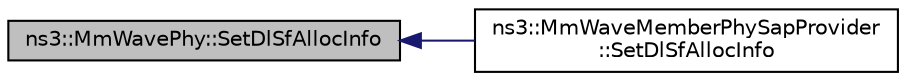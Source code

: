 digraph "ns3::MmWavePhy::SetDlSfAllocInfo"
{
  edge [fontname="Helvetica",fontsize="10",labelfontname="Helvetica",labelfontsize="10"];
  node [fontname="Helvetica",fontsize="10",shape=record];
  rankdir="LR";
  Node1 [label="ns3::MmWavePhy::SetDlSfAllocInfo",height=0.2,width=0.4,color="black", fillcolor="grey75", style="filled", fontcolor="black"];
  Node1 -> Node2 [dir="back",color="midnightblue",fontsize="10",style="solid"];
  Node2 [label="ns3::MmWaveMemberPhySapProvider\l::SetDlSfAllocInfo",height=0.2,width=0.4,color="black", fillcolor="white", style="filled",URL="$d6/d44/classns3_1_1MmWaveMemberPhySapProvider.html#aea93a037f8d99fd8546f28e2c01bffc2"];
}
